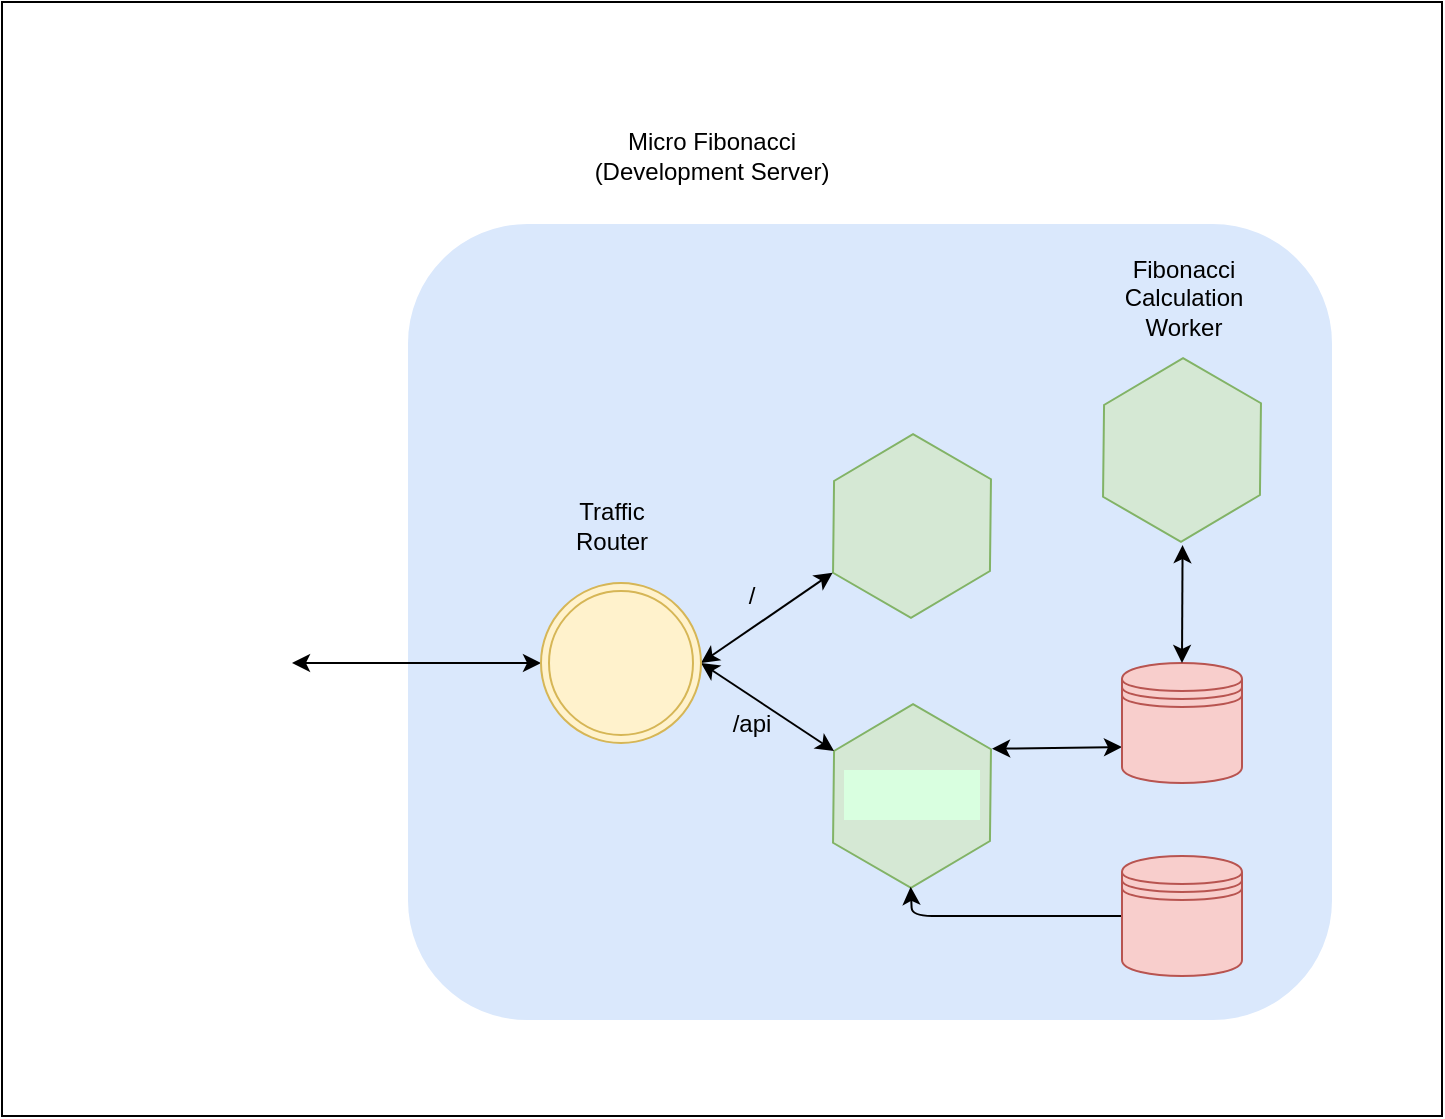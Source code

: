 <mxfile version="10.7.9" type="device"><diagram id="IwzF6KMzd22Q16_5XrRI" name="Page-1"><mxGraphModel dx="978" dy="583" grid="1" gridSize="10" guides="1" tooltips="1" connect="1" arrows="1" fold="1" page="1" pageScale="1" pageWidth="850" pageHeight="1100" math="0" shadow="0"><root><mxCell id="0"/><mxCell id="1" parent="0"/><mxCell id="_qKp5LVKKkUdhnzFs71g-53" value="" style="rounded=0;whiteSpace=wrap;html=1;shadow=0;glass=0;comic=0;gradientColor=none;" vertex="1" parent="1"><mxGeometry x="70" y="3" width="720" height="557" as="geometry"/></mxCell><mxCell id="_qKp5LVKKkUdhnzFs71g-44" value="" style="rounded=1;whiteSpace=wrap;html=1;fillColor=#dae8fc;strokeColor=none;gradientColor=none;shadow=0;comic=0;glass=0;" vertex="1" parent="1"><mxGeometry x="273" y="114" width="462" height="398" as="geometry"/></mxCell><mxCell id="_qKp5LVKKkUdhnzFs71g-1" value="Micro Fibonacci&lt;br&gt;&lt;div&gt;(Development Server)&lt;/div&gt;" style="text;html=1;strokeColor=none;fillColor=none;align=center;verticalAlign=middle;whiteSpace=wrap;rounded=0;" vertex="1" parent="1"><mxGeometry x="354.5" y="70" width="140" height="20" as="geometry"/></mxCell><mxCell id="_qKp5LVKKkUdhnzFs71g-4" value="" style="shape=hexagon;perimeter=hexagonPerimeter2;whiteSpace=wrap;html=1;rotation=30;fillColor=#d5e8d4;strokeColor=#82b366;" vertex="1" parent="1"><mxGeometry x="615" y="187" width="90" height="80" as="geometry"/></mxCell><mxCell id="_qKp5LVKKkUdhnzFs71g-5" value="" style="shape=hexagon;perimeter=hexagonPerimeter2;whiteSpace=wrap;html=1;rotation=30;fillColor=#d5e8d4;strokeColor=#82b366;" vertex="1" parent="1"><mxGeometry x="480" y="225" width="90" height="80" as="geometry"/></mxCell><mxCell id="_qKp5LVKKkUdhnzFs71g-6" value="" style="shape=hexagon;perimeter=hexagonPerimeter2;whiteSpace=wrap;html=1;rotation=30;fillColor=#d5e8d4;strokeColor=#82b366;" vertex="1" parent="1"><mxGeometry x="480" y="360" width="90" height="80" as="geometry"/></mxCell><mxCell id="_qKp5LVKKkUdhnzFs71g-8" value="" style="shape=image;verticalLabelPosition=bottom;labelBackgroundColor=#ffffff;verticalAlign=top;aspect=fixed;imageAspect=0;image=https://vuejs.org/images/logo.png;" vertex="1" parent="1"><mxGeometry x="505" y="245" width="40" height="40" as="geometry"/></mxCell><mxCell id="_qKp5LVKKkUdhnzFs71g-11" value="" style="shape=image;verticalLabelPosition=bottom;labelBackgroundColor=#ffffff;verticalAlign=top;aspect=fixed;imageAspect=0;image=https://i.imgur.com/TyF9plF.png;imageBackground=#D9FFE0;" vertex="1" parent="1"><mxGeometry x="491" y="387" width="68" height="25" as="geometry"/></mxCell><mxCell id="_qKp5LVKKkUdhnzFs71g-14" value="" style="shape=image;verticalLabelPosition=bottom;labelBackgroundColor=#ffffff;verticalAlign=top;aspect=fixed;imageAspect=0;image=https://upload.wikimedia.org/wikipedia/commons/thumb/c/c3/Python-logo-notext.svg/1024px-Python-logo-notext.svg.png;" vertex="1" parent="1"><mxGeometry x="640" y="207" width="40" height="40" as="geometry"/></mxCell><mxCell id="_qKp5LVKKkUdhnzFs71g-23" value="" style="shape=image;verticalLabelPosition=bottom;labelBackgroundColor=#ffffff;verticalAlign=top;aspect=fixed;imageAspect=0;image=http://icons.iconarchive.com/icons/paomedia/small-n-flat/1024/device-laptop-icon.png;" vertex="1" parent="1"><mxGeometry x="110" y="281" width="105" height="105" as="geometry"/></mxCell><mxCell id="_qKp5LVKKkUdhnzFs71g-24" value="" style="endArrow=classic;startArrow=classic;html=1;exitX=0;exitY=0.5;exitDx=0;exitDy=0;" edge="1" parent="1" source="_qKp5LVKKkUdhnzFs71g-49" target="_qKp5LVKKkUdhnzFs71g-23"><mxGeometry width="50" height="50" relative="1" as="geometry"><mxPoint x="335.777" y="335" as="sourcePoint"/><mxPoint x="110" y="550" as="targetPoint"/></mxGeometry></mxCell><mxCell id="_qKp5LVKKkUdhnzFs71g-25" value="" style="endArrow=classic;startArrow=classic;html=1;entryX=1;entryY=0.5;entryDx=0;entryDy=0;exitX=0;exitY=0.5;exitDx=0;exitDy=0;" edge="1" parent="1" source="_qKp5LVKKkUdhnzFs71g-6" target="_qKp5LVKKkUdhnzFs71g-49"><mxGeometry width="50" height="50" relative="1" as="geometry"><mxPoint x="200" y="600" as="sourcePoint"/><mxPoint x="413.667" y="357.833" as="targetPoint"/></mxGeometry></mxCell><mxCell id="_qKp5LVKKkUdhnzFs71g-26" value="" style="endArrow=classic;startArrow=classic;html=1;entryX=1;entryY=0.5;entryDx=0;entryDy=0;exitX=0.248;exitY=1.001;exitDx=0;exitDy=0;exitPerimeter=0;" edge="1" parent="1" source="_qKp5LVKKkUdhnzFs71g-5" target="_qKp5LVKKkUdhnzFs71g-49"><mxGeometry width="50" height="50" relative="1" as="geometry"><mxPoint x="496.2" y="387.4" as="sourcePoint"/><mxPoint x="414.5" y="311.167" as="targetPoint"/></mxGeometry></mxCell><mxCell id="_qKp5LVKKkUdhnzFs71g-27" value="" style="endArrow=classic;startArrow=classic;html=1;entryX=0.746;entryY=0.996;entryDx=0;entryDy=0;exitX=0;exitY=0.5;exitDx=0;exitDy=0;entryPerimeter=0;" edge="1" parent="1" target="_qKp5LVKKkUdhnzFs71g-6"><mxGeometry width="50" height="50" relative="1" as="geometry"><mxPoint x="685" y="460" as="sourcePoint"/><mxPoint x="510" y="550" as="targetPoint"/><Array as="points"><mxPoint x="525" y="460"/></Array></mxGeometry></mxCell><mxCell id="_qKp5LVKKkUdhnzFs71g-28" value="" style="endArrow=classic;startArrow=classic;html=1;entryX=0.754;entryY=-0.006;entryDx=0;entryDy=0;entryPerimeter=0;exitX=0;exitY=0.7;exitDx=0;exitDy=0;" edge="1" parent="1" source="_qKp5LVKKkUdhnzFs71g-29" target="_qKp5LVKKkUdhnzFs71g-6"><mxGeometry width="50" height="50" relative="1" as="geometry"><mxPoint x="683" y="376" as="sourcePoint"/><mxPoint x="480" y="550" as="targetPoint"/></mxGeometry></mxCell><mxCell id="_qKp5LVKKkUdhnzFs71g-29" value="" style="shape=datastore;whiteSpace=wrap;html=1;fillColor=#f8cecc;strokeColor=#b85450;" vertex="1" parent="1"><mxGeometry x="630" y="333.5" width="60" height="60" as="geometry"/></mxCell><mxCell id="_qKp5LVKKkUdhnzFs71g-19" value="" style="shape=image;verticalLabelPosition=bottom;labelBackgroundColor=#ffffff;verticalAlign=top;aspect=fixed;imageAspect=0;image=https://thenewstack.io/wp-content/uploads/2015/03/redis-logo.png;" vertex="1" parent="1"><mxGeometry x="642.5" y="357.5" width="35" height="32" as="geometry"/></mxCell><mxCell id="_qKp5LVKKkUdhnzFs71g-32" value="" style="shape=datastore;whiteSpace=wrap;html=1;fillColor=#f8cecc;strokeColor=#b85450;" vertex="1" parent="1"><mxGeometry x="630" y="430" width="60" height="60" as="geometry"/></mxCell><mxCell id="_qKp5LVKKkUdhnzFs71g-34" value="" style="endArrow=classic;startArrow=classic;html=1;entryX=0.767;entryY=1.013;entryDx=0;entryDy=0;entryPerimeter=0;exitX=0.5;exitY=0;exitDx=0;exitDy=0;" edge="1" parent="1" source="_qKp5LVKKkUdhnzFs71g-29" target="_qKp5LVKKkUdhnzFs71g-4"><mxGeometry width="50" height="50" relative="1" as="geometry"><mxPoint x="555" y="600" as="sourcePoint"/><mxPoint x="605" y="550" as="targetPoint"/></mxGeometry></mxCell><mxCell id="_qKp5LVKKkUdhnzFs71g-37" value="Fibonacci Calculation Worker" style="text;html=1;strokeColor=none;fillColor=none;align=center;verticalAlign=middle;whiteSpace=wrap;rounded=0;" vertex="1" parent="1"><mxGeometry x="641" y="141" width="40" height="20" as="geometry"/></mxCell><mxCell id="_qKp5LVKKkUdhnzFs71g-38" value="Traffic Router" style="text;html=1;strokeColor=none;fillColor=none;align=center;verticalAlign=middle;whiteSpace=wrap;rounded=0;" vertex="1" parent="1"><mxGeometry x="355" y="255" width="40" height="20" as="geometry"/></mxCell><mxCell id="_qKp5LVKKkUdhnzFs71g-39" value="/" style="text;html=1;strokeColor=none;fillColor=none;align=center;verticalAlign=middle;whiteSpace=wrap;rounded=0;" vertex="1" parent="1"><mxGeometry x="425" y="290" width="40" height="20" as="geometry"/></mxCell><mxCell id="_qKp5LVKKkUdhnzFs71g-42" value="/api" style="text;html=1;strokeColor=none;fillColor=none;align=center;verticalAlign=middle;whiteSpace=wrap;rounded=0;" vertex="1" parent="1"><mxGeometry x="425" y="353.5" width="40" height="20" as="geometry"/></mxCell><mxCell id="_qKp5LVKKkUdhnzFs71g-45" value="" style="shape=image;verticalLabelPosition=bottom;labelBackgroundColor=#ffffff;verticalAlign=top;aspect=fixed;imageAspect=0;image=http://blog.xebialabs.com/wp-content/uploads/2015/09/docker.png;" vertex="1" parent="1"><mxGeometry x="300" y="122" width="85" height="85" as="geometry"/></mxCell><mxCell id="_qKp5LVKKkUdhnzFs71g-48" value="" style="shape=image;verticalLabelPosition=bottom;labelBackgroundColor=#ffffff;verticalAlign=top;aspect=fixed;imageAspect=0;image=https://logonoid.com/images/postgresql-logo.png;" vertex="1" parent="1"><mxGeometry x="643" y="450" width="36" height="40" as="geometry"/></mxCell><mxCell id="_qKp5LVKKkUdhnzFs71g-49" value="" style="ellipse;shape=doubleEllipse;whiteSpace=wrap;html=1;aspect=fixed;fillColor=#fff2cc;strokeColor=#d6b656;" vertex="1" parent="1"><mxGeometry x="339.5" y="293.5" width="80" height="80" as="geometry"/></mxCell><mxCell id="_qKp5LVKKkUdhnzFs71g-54" value="" style="shape=image;verticalLabelPosition=bottom;labelBackgroundColor=#ffffff;verticalAlign=top;aspect=fixed;imageAspect=0;image=https://upload.wikimedia.org/wikipedia/commons/thumb/c/c5/Nginx_logo.svg/1280px-Nginx_logo.svg.png;" vertex="1" parent="1"><mxGeometry x="347.5" y="326.5" width="64" height="14" as="geometry"/></mxCell></root></mxGraphModel></diagram></mxfile>